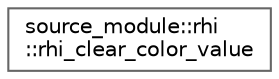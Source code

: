 digraph "类继承关系图"
{
 // LATEX_PDF_SIZE
  bgcolor="transparent";
  edge [fontname=Helvetica,fontsize=10,labelfontname=Helvetica,labelfontsize=10];
  node [fontname=Helvetica,fontsize=10,shape=box,height=0.2,width=0.4];
  rankdir="LR";
  Node0 [id="Node000000",label="source_module::rhi\l::rhi_clear_color_value",height=0.2,width=0.4,color="grey40", fillcolor="white", style="filled",URL="$unionsource__module_1_1rhi_1_1rhi__clear__color__value.html",tooltip=" "];
}
